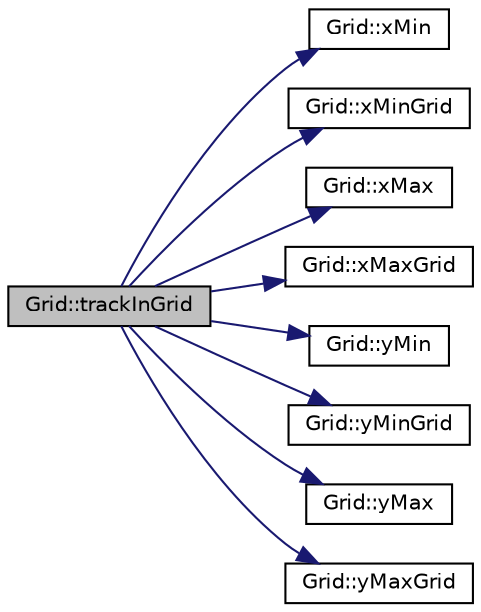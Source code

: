 digraph "Grid::trackInGrid"
{
 // INTERACTIVE_SVG=YES
  bgcolor="transparent";
  edge [fontname="Helvetica",fontsize="10",labelfontname="Helvetica",labelfontsize="10"];
  node [fontname="Helvetica",fontsize="10",shape=record];
  rankdir="LR";
  Node1 [label="Grid::trackInGrid",height=0.2,width=0.4,color="black", fillcolor="grey75", style="filled", fontcolor="black"];
  Node1 -> Node2 [color="midnightblue",fontsize="10",style="solid",fontname="Helvetica"];
  Node2 [label="Grid::xMin",height=0.2,width=0.4,color="black",URL="$class_grid.html#a13d6d18b26d70ab5871a8c2ddf7fa1b5"];
  Node1 -> Node3 [color="midnightblue",fontsize="10",style="solid",fontname="Helvetica"];
  Node3 [label="Grid::xMinGrid",height=0.2,width=0.4,color="black",URL="$class_grid.html#aa96eed7a551f45aeee1068a289bd2a7b"];
  Node1 -> Node4 [color="midnightblue",fontsize="10",style="solid",fontname="Helvetica"];
  Node4 [label="Grid::xMax",height=0.2,width=0.4,color="black",URL="$class_grid.html#a5e140affdf9653d8badf596f1f151908"];
  Node1 -> Node5 [color="midnightblue",fontsize="10",style="solid",fontname="Helvetica"];
  Node5 [label="Grid::xMaxGrid",height=0.2,width=0.4,color="black",URL="$class_grid.html#aa3dd1e75998e6214c3ef33cdc5e02204"];
  Node1 -> Node6 [color="midnightblue",fontsize="10",style="solid",fontname="Helvetica"];
  Node6 [label="Grid::yMin",height=0.2,width=0.4,color="black",URL="$class_grid.html#a6acf01d876905d8709f4fb8ebe18aa94"];
  Node1 -> Node7 [color="midnightblue",fontsize="10",style="solid",fontname="Helvetica"];
  Node7 [label="Grid::yMinGrid",height=0.2,width=0.4,color="black",URL="$class_grid.html#afa95de5fff735d1121572075a872121c"];
  Node1 -> Node8 [color="midnightblue",fontsize="10",style="solid",fontname="Helvetica"];
  Node8 [label="Grid::yMax",height=0.2,width=0.4,color="black",URL="$class_grid.html#abfa1a601742ca69a5ecc3b6a5318d7a8"];
  Node1 -> Node9 [color="midnightblue",fontsize="10",style="solid",fontname="Helvetica"];
  Node9 [label="Grid::yMaxGrid",height=0.2,width=0.4,color="black",URL="$class_grid.html#a97ee4a72430770462f5e2ba140f2ca65"];
}
